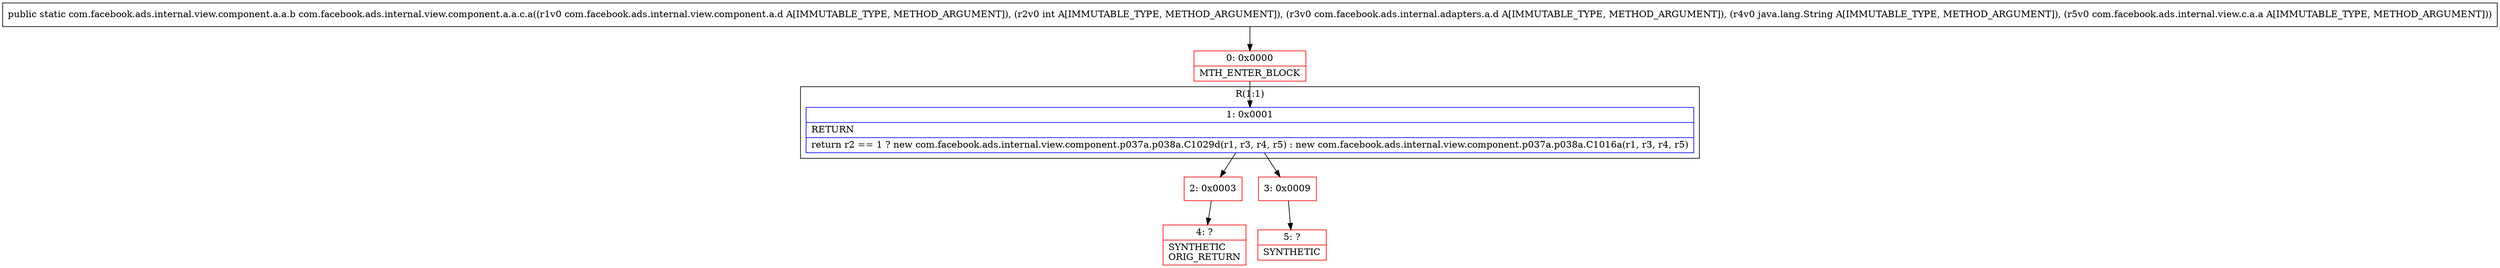 digraph "CFG forcom.facebook.ads.internal.view.component.a.a.c.a(Lcom\/facebook\/ads\/internal\/view\/component\/a\/d;ILcom\/facebook\/ads\/internal\/adapters\/a\/d;Ljava\/lang\/String;Lcom\/facebook\/ads\/internal\/view\/c\/a\/a;)Lcom\/facebook\/ads\/internal\/view\/component\/a\/a\/b;" {
subgraph cluster_Region_962051973 {
label = "R(1:1)";
node [shape=record,color=blue];
Node_1 [shape=record,label="{1\:\ 0x0001|RETURN\l|return r2 == 1 ? new com.facebook.ads.internal.view.component.p037a.p038a.C1029d(r1, r3, r4, r5) : new com.facebook.ads.internal.view.component.p037a.p038a.C1016a(r1, r3, r4, r5)\l}"];
}
Node_0 [shape=record,color=red,label="{0\:\ 0x0000|MTH_ENTER_BLOCK\l}"];
Node_2 [shape=record,color=red,label="{2\:\ 0x0003}"];
Node_3 [shape=record,color=red,label="{3\:\ 0x0009}"];
Node_4 [shape=record,color=red,label="{4\:\ ?|SYNTHETIC\lORIG_RETURN\l}"];
Node_5 [shape=record,color=red,label="{5\:\ ?|SYNTHETIC\l}"];
MethodNode[shape=record,label="{public static com.facebook.ads.internal.view.component.a.a.b com.facebook.ads.internal.view.component.a.a.c.a((r1v0 com.facebook.ads.internal.view.component.a.d A[IMMUTABLE_TYPE, METHOD_ARGUMENT]), (r2v0 int A[IMMUTABLE_TYPE, METHOD_ARGUMENT]), (r3v0 com.facebook.ads.internal.adapters.a.d A[IMMUTABLE_TYPE, METHOD_ARGUMENT]), (r4v0 java.lang.String A[IMMUTABLE_TYPE, METHOD_ARGUMENT]), (r5v0 com.facebook.ads.internal.view.c.a.a A[IMMUTABLE_TYPE, METHOD_ARGUMENT])) }"];
MethodNode -> Node_0;
Node_1 -> Node_2;
Node_1 -> Node_3;
Node_0 -> Node_1;
Node_2 -> Node_4;
Node_3 -> Node_5;
}

